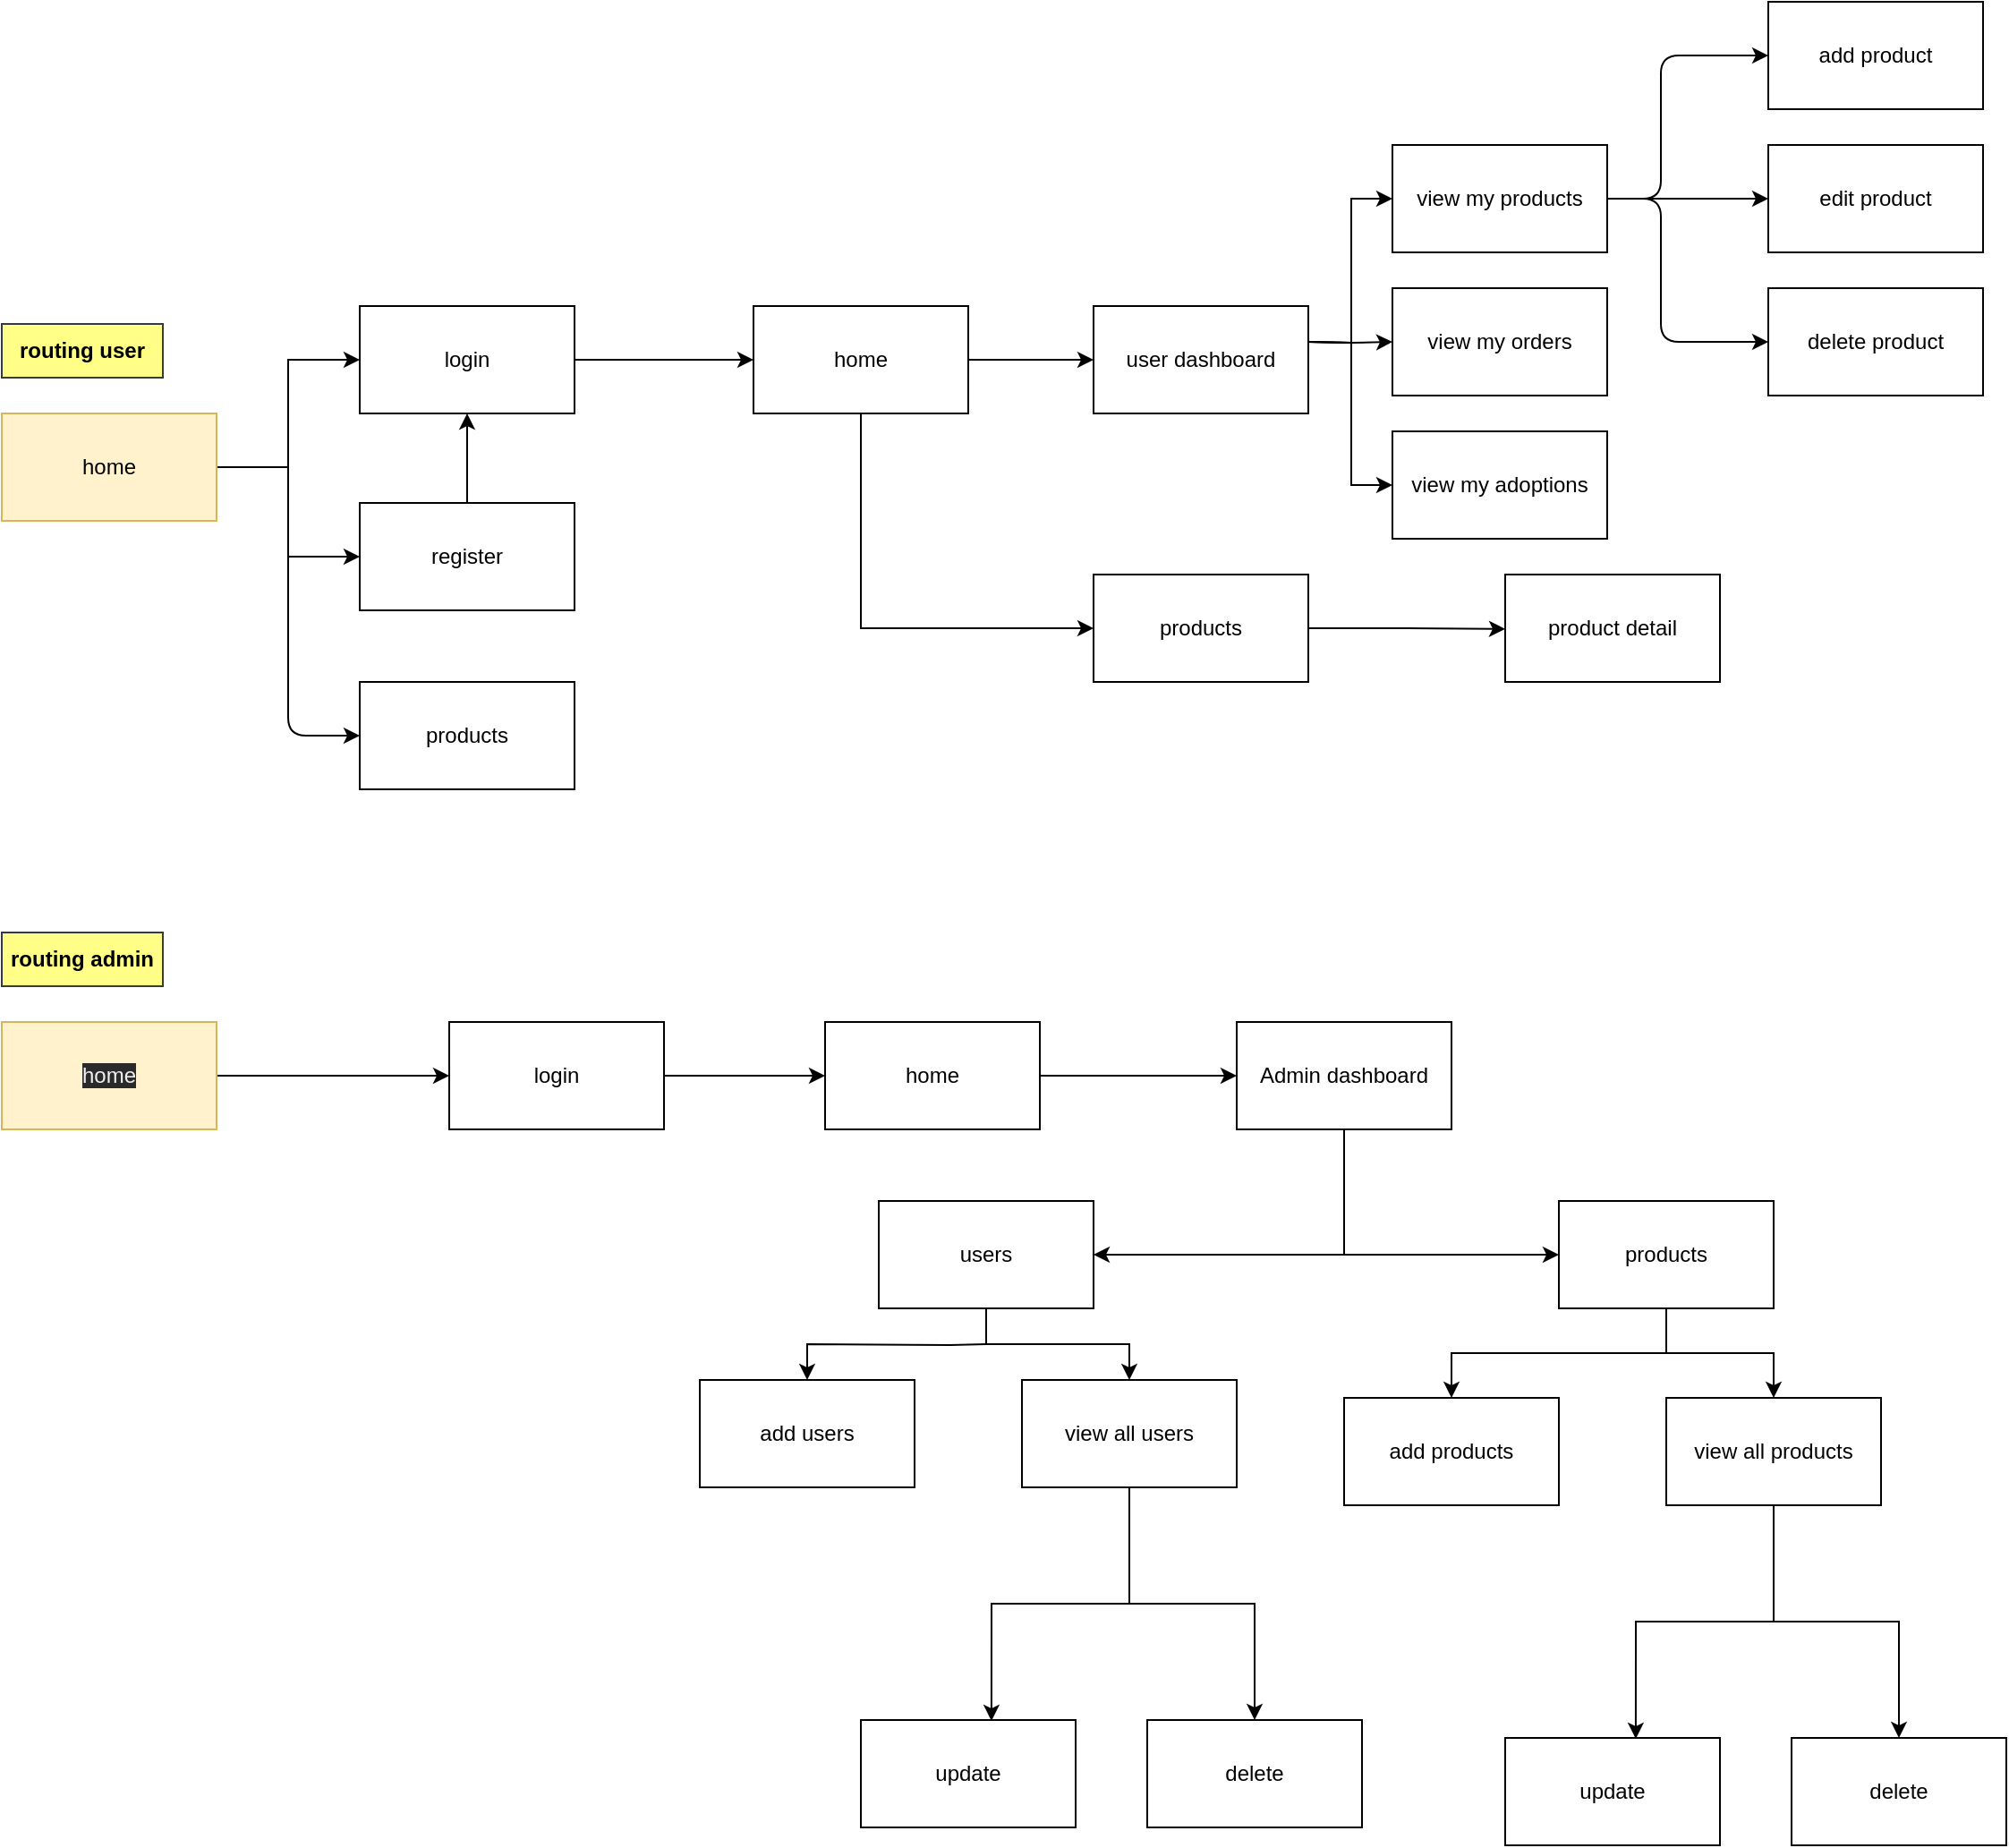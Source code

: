 <mxfile version="14.7.4" type="embed"><diagram id="pK6moic8tZPPqWVi7ZrQ" name="Page-1"><mxGraphModel dx="1990" dy="1486" grid="1" gridSize="10" guides="1" tooltips="1" connect="1" arrows="1" fold="1" page="1" pageScale="1" pageWidth="850" pageHeight="1100" background="#FFFFFF" math="0" shadow="0"><root><mxCell id="0"/><mxCell id="1" parent="0"/><mxCell id="3" style="edgeStyle=orthogonalEdgeStyle;rounded=0;orthogonalLoop=1;jettySize=auto;html=1;entryX=0;entryY=0.5;entryDx=0;entryDy=0;" parent="1" target="58" edge="1"><mxGeometry relative="1" as="geometry"><mxPoint x="730" y="240" as="sourcePoint"/></mxGeometry></mxCell><mxCell id="4" style="edgeStyle=orthogonalEdgeStyle;rounded=0;orthogonalLoop=1;jettySize=auto;html=1;entryX=0;entryY=0.5;entryDx=0;entryDy=0;" parent="1" target="59" edge="1"><mxGeometry relative="1" as="geometry"><mxPoint x="730" y="240" as="sourcePoint"/></mxGeometry></mxCell><mxCell id="5" style="edgeStyle=orthogonalEdgeStyle;rounded=0;orthogonalLoop=1;jettySize=auto;html=1;entryX=0;entryY=0.5;entryDx=0;entryDy=0;" parent="1" target="60" edge="1"><mxGeometry relative="1" as="geometry"><mxPoint x="730" y="240" as="sourcePoint"/></mxGeometry></mxCell><mxCell id="7" value="" style="edgeStyle=orthogonalEdgeStyle;rounded=0;orthogonalLoop=1;jettySize=auto;html=1;" parent="1" source="9" target="11" edge="1"><mxGeometry relative="1" as="geometry"/></mxCell><mxCell id="8" style="edgeStyle=orthogonalEdgeStyle;rounded=0;orthogonalLoop=1;jettySize=auto;html=1;entryX=0;entryY=0.5;entryDx=0;entryDy=0;" parent="1" source="9" target="13" edge="1"><mxGeometry relative="1" as="geometry"/></mxCell><mxCell id="9" value="home" style="rounded=0;whiteSpace=wrap;html=1;fillColor=#fff2cc;strokeColor=#d6b656;" parent="1" vertex="1"><mxGeometry y="280" width="120" height="60" as="geometry"/></mxCell><mxCell id="11" value="login" style="whiteSpace=wrap;html=1;rounded=0;" parent="1" vertex="1"><mxGeometry x="200" y="220" width="120" height="60" as="geometry"/></mxCell><mxCell id="13" value="register" style="whiteSpace=wrap;html=1;rounded=0;" parent="1" vertex="1"><mxGeometry x="200" y="330" width="120" height="60" as="geometry"/></mxCell><mxCell id="18" value="routing user" style="rounded=0;whiteSpace=wrap;html=1;fillColor=#ffff88;strokeColor=#36393d;fontStyle=1" parent="1" vertex="1"><mxGeometry y="230" width="90" height="30" as="geometry"/></mxCell><mxCell id="19" style="edgeStyle=orthogonalEdgeStyle;rounded=0;orthogonalLoop=1;jettySize=auto;html=1;entryX=0;entryY=0.5;entryDx=0;entryDy=0;" parent="1" source="20" target="28" edge="1"><mxGeometry relative="1" as="geometry"/></mxCell><mxCell id="20" value="home" style="rounded=0;whiteSpace=wrap;html=1;" parent="1" vertex="1"><mxGeometry x="460" y="620" width="120" height="60" as="geometry"/></mxCell><mxCell id="21" value="" style="edgeStyle=orthogonalEdgeStyle;rounded=0;orthogonalLoop=1;jettySize=auto;html=1;" parent="1" source="22" target="24" edge="1"><mxGeometry relative="1" as="geometry"/></mxCell><mxCell id="22" value="&lt;span style=&quot;color: rgb(240 , 240 , 240) ; background-color: rgb(42 , 42 , 42)&quot;&gt;home&lt;/span&gt;" style="rounded=0;whiteSpace=wrap;html=1;fillColor=#fff2cc;strokeColor=#d6b656;" parent="1" vertex="1"><mxGeometry y="620" width="120" height="60" as="geometry"/></mxCell><mxCell id="23" style="edgeStyle=orthogonalEdgeStyle;rounded=0;orthogonalLoop=1;jettySize=auto;html=1;entryX=0;entryY=0.5;entryDx=0;entryDy=0;" parent="1" source="24" target="20" edge="1"><mxGeometry relative="1" as="geometry"/></mxCell><mxCell id="24" value="login" style="whiteSpace=wrap;html=1;rounded=0;" parent="1" vertex="1"><mxGeometry x="250" y="620" width="120" height="60" as="geometry"/></mxCell><mxCell id="25" style="edgeStyle=orthogonalEdgeStyle;rounded=0;orthogonalLoop=1;jettySize=auto;html=1;" parent="1" target="32" edge="1"><mxGeometry relative="1" as="geometry"><mxPoint x="550" y="800" as="sourcePoint"/></mxGeometry></mxCell><mxCell id="27" style="edgeStyle=orthogonalEdgeStyle;rounded=0;orthogonalLoop=1;jettySize=auto;html=1;entryX=0.5;entryY=0;entryDx=0;entryDy=0;exitX=0.5;exitY=1;exitDx=0;exitDy=0;" parent="1" source="87" target="54" edge="1"><mxGeometry relative="1" as="geometry"/></mxCell><mxCell id="89" style="edgeStyle=orthogonalEdgeStyle;rounded=0;orthogonalLoop=1;jettySize=auto;html=1;exitX=0.5;exitY=1;exitDx=0;exitDy=0;entryX=1;entryY=0.5;entryDx=0;entryDy=0;" edge="1" parent="1" source="28" target="87"><mxGeometry relative="1" as="geometry"/></mxCell><mxCell id="90" style="edgeStyle=orthogonalEdgeStyle;rounded=0;orthogonalLoop=1;jettySize=auto;html=1;exitX=0.5;exitY=1;exitDx=0;exitDy=0;entryX=0;entryY=0.5;entryDx=0;entryDy=0;" edge="1" parent="1" source="28" target="91"><mxGeometry relative="1" as="geometry"><mxPoint x="800" y="810" as="targetPoint"/></mxGeometry></mxCell><mxCell id="28" value="Admin dashboard" style="rounded=0;whiteSpace=wrap;html=1;" parent="1" vertex="1"><mxGeometry x="690" y="620" width="120" height="60" as="geometry"/></mxCell><mxCell id="32" value="add users" style="rounded=0;whiteSpace=wrap;html=1;" parent="1" vertex="1"><mxGeometry x="390" y="820" width="120" height="60" as="geometry"/></mxCell><mxCell id="38" value="routing admin" style="rounded=0;whiteSpace=wrap;html=1;fillColor=#ffff88;strokeColor=#36393d;fontStyle=1" parent="1" vertex="1"><mxGeometry y="570" width="90" height="30" as="geometry"/></mxCell><mxCell id="52" style="edgeStyle=orthogonalEdgeStyle;rounded=0;orthogonalLoop=1;jettySize=auto;html=1;entryX=0.608;entryY=0.008;entryDx=0;entryDy=0;entryPerimeter=0;" parent="1" source="54" target="56" edge="1"><mxGeometry relative="1" as="geometry"/></mxCell><mxCell id="53" style="edgeStyle=orthogonalEdgeStyle;rounded=0;orthogonalLoop=1;jettySize=auto;html=1;entryX=0.5;entryY=0;entryDx=0;entryDy=0;" parent="1" source="54" target="57" edge="1"><mxGeometry relative="1" as="geometry"/></mxCell><mxCell id="54" value="view all users" style="rounded=0;whiteSpace=wrap;html=1;" parent="1" vertex="1"><mxGeometry x="570" y="820" width="120" height="60" as="geometry"/></mxCell><mxCell id="56" value="update" style="rounded=0;whiteSpace=wrap;html=1;" parent="1" vertex="1"><mxGeometry x="480" y="1010" width="120" height="60" as="geometry"/></mxCell><mxCell id="57" value="delete" style="rounded=0;whiteSpace=wrap;html=1;" parent="1" vertex="1"><mxGeometry x="640" y="1010" width="120" height="60" as="geometry"/></mxCell><mxCell id="58" value="view my products" style="rounded=0;whiteSpace=wrap;html=1;" parent="1" vertex="1"><mxGeometry x="777" y="130" width="120" height="60" as="geometry"/></mxCell><mxCell id="59" value="view my orders" style="rounded=0;whiteSpace=wrap;html=1;" parent="1" vertex="1"><mxGeometry x="777" y="210" width="120" height="60" as="geometry"/></mxCell><mxCell id="60" value="view my adoptions" style="rounded=0;whiteSpace=wrap;html=1;" parent="1" vertex="1"><mxGeometry x="777" y="290" width="120" height="60" as="geometry"/></mxCell><mxCell id="62" value="" style="endArrow=classic;html=1;exitX=1;exitY=0.5;exitDx=0;exitDy=0;" edge="1" parent="1" source="11"><mxGeometry width="50" height="50" relative="1" as="geometry"><mxPoint x="470" y="300" as="sourcePoint"/><mxPoint x="420" y="250" as="targetPoint"/></mxGeometry></mxCell><mxCell id="63" value="user dashboard" style="whiteSpace=wrap;html=1;rounded=0;" vertex="1" parent="1"><mxGeometry x="610" y="220" width="120" height="60" as="geometry"/></mxCell><mxCell id="66" value="" style="endArrow=classic;html=1;exitX=0.5;exitY=0;exitDx=0;exitDy=0;entryX=0.5;entryY=1;entryDx=0;entryDy=0;" edge="1" parent="1" source="13" target="11"><mxGeometry width="50" height="50" relative="1" as="geometry"><mxPoint x="400" y="350" as="sourcePoint"/><mxPoint x="260" y="300" as="targetPoint"/></mxGeometry></mxCell><mxCell id="68" value="" style="endArrow=classic;html=1;exitX=1;exitY=0.5;exitDx=0;exitDy=0;" edge="1" parent="1" source="58"><mxGeometry width="50" height="50" relative="1" as="geometry"><mxPoint x="1027" y="250" as="sourcePoint"/><mxPoint x="987" y="160" as="targetPoint"/></mxGeometry></mxCell><mxCell id="69" value="add product" style="rounded=0;whiteSpace=wrap;html=1;" vertex="1" parent="1"><mxGeometry x="987" y="50" width="120" height="60" as="geometry"/></mxCell><mxCell id="70" value="edit product" style="rounded=0;whiteSpace=wrap;html=1;" vertex="1" parent="1"><mxGeometry x="987" y="130" width="120" height="60" as="geometry"/></mxCell><mxCell id="71" value="delete product" style="rounded=0;whiteSpace=wrap;html=1;" vertex="1" parent="1"><mxGeometry x="987" y="210" width="120" height="60" as="geometry"/></mxCell><mxCell id="72" value="" style="endArrow=classic;html=1;exitX=1;exitY=0.5;exitDx=0;exitDy=0;entryX=0;entryY=0.5;entryDx=0;entryDy=0;" edge="1" parent="1" source="58" target="71"><mxGeometry width="50" height="50" relative="1" as="geometry"><mxPoint x="1037" y="270" as="sourcePoint"/><mxPoint x="1087" y="220" as="targetPoint"/><Array as="points"><mxPoint x="927" y="160"/><mxPoint x="927" y="240"/></Array></mxGeometry></mxCell><mxCell id="79" value="" style="endArrow=classic;html=1;exitX=1;exitY=0.5;exitDx=0;exitDy=0;entryX=0;entryY=0.5;entryDx=0;entryDy=0;entryPerimeter=0;" edge="1" parent="1" source="58" target="69"><mxGeometry width="50" height="50" relative="1" as="geometry"><mxPoint x="1037" y="270" as="sourcePoint"/><mxPoint x="1087" y="220" as="targetPoint"/><Array as="points"><mxPoint x="927" y="160"/><mxPoint x="927" y="80"/></Array></mxGeometry></mxCell><mxCell id="83" value="products" style="whiteSpace=wrap;html=1;rounded=0;" vertex="1" parent="1"><mxGeometry x="200" y="430" width="120" height="60" as="geometry"/></mxCell><mxCell id="84" value="" style="endArrow=classic;html=1;" edge="1" parent="1"><mxGeometry width="50" height="50" relative="1" as="geometry"><mxPoint x="160" y="360" as="sourcePoint"/><mxPoint x="200" y="460" as="targetPoint"/><Array as="points"><mxPoint x="160" y="460"/></Array></mxGeometry></mxCell><mxCell id="87" value="users" style="rounded=0;whiteSpace=wrap;html=1;" vertex="1" parent="1"><mxGeometry x="490" y="720" width="120" height="60" as="geometry"/></mxCell><mxCell id="99" style="edgeStyle=orthogonalEdgeStyle;rounded=0;orthogonalLoop=1;jettySize=auto;html=1;exitX=0.5;exitY=1;exitDx=0;exitDy=0;" edge="1" parent="1" source="91" target="96"><mxGeometry relative="1" as="geometry"/></mxCell><mxCell id="91" value="products" style="rounded=0;whiteSpace=wrap;html=1;" vertex="1" parent="1"><mxGeometry x="870" y="720" width="120" height="60" as="geometry"/></mxCell><mxCell id="92" style="edgeStyle=orthogonalEdgeStyle;rounded=0;orthogonalLoop=1;jettySize=auto;html=1;exitX=0.5;exitY=1;exitDx=0;exitDy=0;" edge="1" parent="1" target="93" source="91"><mxGeometry relative="1" as="geometry"><mxPoint x="930" y="800" as="sourcePoint"/></mxGeometry></mxCell><mxCell id="93" value="add products" style="rounded=0;whiteSpace=wrap;html=1;" vertex="1" parent="1"><mxGeometry x="750" y="830" width="120" height="60" as="geometry"/></mxCell><mxCell id="94" style="edgeStyle=orthogonalEdgeStyle;rounded=0;orthogonalLoop=1;jettySize=auto;html=1;entryX=0.608;entryY=0.008;entryDx=0;entryDy=0;entryPerimeter=0;" edge="1" parent="1" source="96" target="97"><mxGeometry relative="1" as="geometry"/></mxCell><mxCell id="95" style="edgeStyle=orthogonalEdgeStyle;rounded=0;orthogonalLoop=1;jettySize=auto;html=1;entryX=0.5;entryY=0;entryDx=0;entryDy=0;" edge="1" parent="1" source="96" target="98"><mxGeometry relative="1" as="geometry"/></mxCell><mxCell id="96" value="view all products" style="rounded=0;whiteSpace=wrap;html=1;" vertex="1" parent="1"><mxGeometry x="930" y="830" width="120" height="60" as="geometry"/></mxCell><mxCell id="97" value="update" style="rounded=0;whiteSpace=wrap;html=1;" vertex="1" parent="1"><mxGeometry x="840" y="1020" width="120" height="60" as="geometry"/></mxCell><mxCell id="98" value="delete" style="rounded=0;whiteSpace=wrap;html=1;" vertex="1" parent="1"><mxGeometry x="1000" y="1020" width="120" height="60" as="geometry"/></mxCell><mxCell id="101" style="edgeStyle=orthogonalEdgeStyle;rounded=0;orthogonalLoop=1;jettySize=auto;html=1;exitX=1;exitY=0.5;exitDx=0;exitDy=0;entryX=0;entryY=0.5;entryDx=0;entryDy=0;" edge="1" parent="1" source="100" target="63"><mxGeometry relative="1" as="geometry"/></mxCell><mxCell id="103" style="edgeStyle=orthogonalEdgeStyle;rounded=0;orthogonalLoop=1;jettySize=auto;html=1;exitX=0.5;exitY=1;exitDx=0;exitDy=0;entryX=0;entryY=0.5;entryDx=0;entryDy=0;" edge="1" parent="1" source="100" target="102"><mxGeometry relative="1" as="geometry"/></mxCell><mxCell id="100" value="home" style="rounded=0;whiteSpace=wrap;html=1;" vertex="1" parent="1"><mxGeometry x="420" y="220" width="120" height="60" as="geometry"/></mxCell><mxCell id="104" style="edgeStyle=orthogonalEdgeStyle;rounded=0;orthogonalLoop=1;jettySize=auto;html=1;exitX=1;exitY=0.5;exitDx=0;exitDy=0;" edge="1" parent="1" source="102"><mxGeometry relative="1" as="geometry"><mxPoint x="840" y="400.429" as="targetPoint"/></mxGeometry></mxCell><mxCell id="102" value="products" style="whiteSpace=wrap;html=1;rounded=0;" vertex="1" parent="1"><mxGeometry x="610" y="370" width="120" height="60" as="geometry"/></mxCell><mxCell id="105" value="product detail" style="whiteSpace=wrap;html=1;rounded=0;" vertex="1" parent="1"><mxGeometry x="840" y="370" width="120" height="60" as="geometry"/></mxCell></root></mxGraphModel></diagram></mxfile>